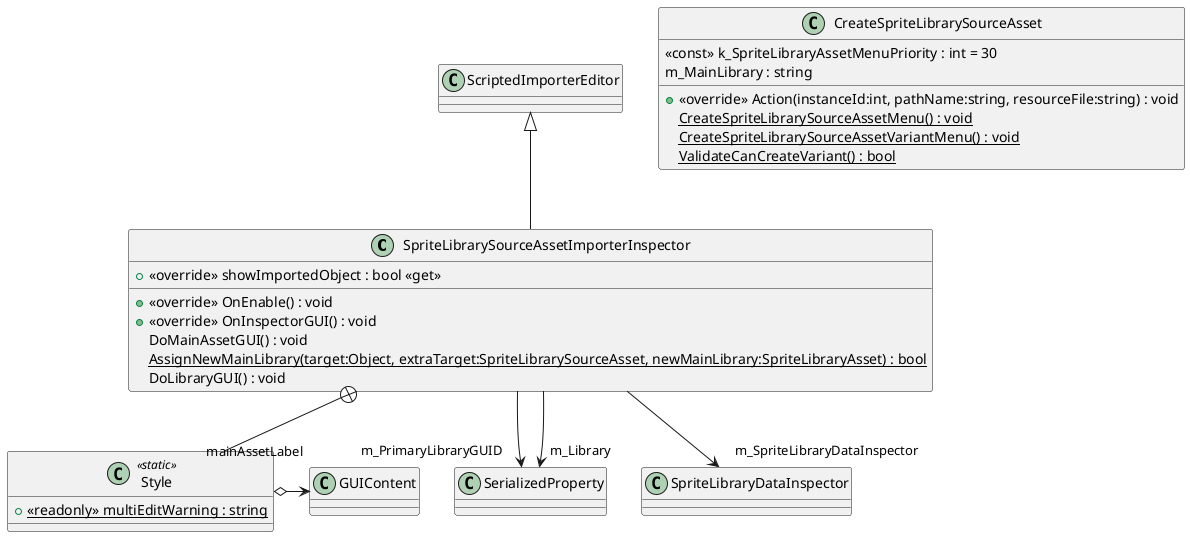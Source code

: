 @startuml
class SpriteLibrarySourceAssetImporterInspector {
    + <<override>> showImportedObject : bool <<get>>
    + <<override>> OnEnable() : void
    + <<override>> OnInspectorGUI() : void
    DoMainAssetGUI() : void
    {static} AssignNewMainLibrary(target:Object, extraTarget:SpriteLibrarySourceAsset, newMainLibrary:SpriteLibraryAsset) : bool
    DoLibraryGUI() : void
}
class CreateSpriteLibrarySourceAsset {
    <<const>> k_SpriteLibraryAssetMenuPriority : int = 30
    m_MainLibrary : string
    + <<override>> Action(instanceId:int, pathName:string, resourceFile:string) : void
    {static} CreateSpriteLibrarySourceAssetMenu() : void
    {static} CreateSpriteLibrarySourceAssetVariantMenu() : void
    {static} ValidateCanCreateVariant() : bool
}
class Style <<static>> {
    + {static} <<readonly>> multiEditWarning : string
}
ScriptedImporterEditor <|-- SpriteLibrarySourceAssetImporterInspector
SpriteLibrarySourceAssetImporterInspector --> "m_PrimaryLibraryGUID" SerializedProperty
SpriteLibrarySourceAssetImporterInspector --> "m_Library" SerializedProperty
SpriteLibrarySourceAssetImporterInspector --> "m_SpriteLibraryDataInspector" SpriteLibraryDataInspector
SpriteLibrarySourceAssetImporterInspector +-- Style
Style o-> "mainAssetLabel" GUIContent
@enduml
